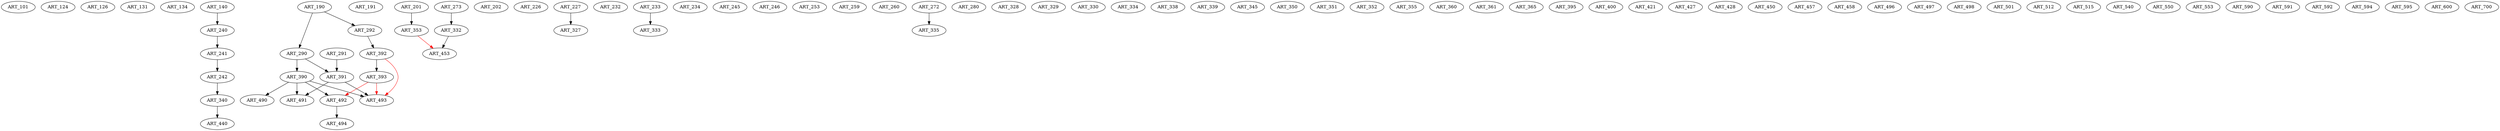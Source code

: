 digraph G {
    ART_101;
    ART_124;
    ART_126;
    ART_131;
    ART_134;
    ART_140;
    ART_190;
    ART_191;
    ART_201;
    ART_202;
    ART_226;
    ART_227;
    ART_232;
    ART_233;
    ART_234;
    edge [color=black];
    ART_140 -> ART_240;
    edge [color=black];
    ART_240 -> ART_241;
    edge [color=black];
    ART_241 -> ART_242;
    ART_245;
    ART_246;
    ART_253;
    ART_259;
    ART_260;
    ART_272;
    ART_273;
    ART_280;
    edge [color=black];
    ART_190 -> ART_290;
    ART_291;
    edge [color=black];
    ART_190 -> ART_292;
    edge [color=black];
    ART_227 -> ART_327;
    ART_328;
    ART_329;
    ART_330;
    edge [color=black];
    ART_273 -> ART_332;
    edge [color=black];
    ART_233 -> ART_333;
    ART_334;
    edge [color=black];
    ART_272 -> ART_335;
    ART_338;
    ART_339;
    edge [color=black];
    ART_242 -> ART_340;
    ART_345;
    ART_350;
    ART_351;
    ART_352;
    edge [color=black];
    ART_201 -> ART_353;
    ART_355;
    ART_360;
    ART_361;
    ART_365;
    edge [color=black];
    ART_290 -> ART_390;
    edge [color=black];
    ART_290 -> ART_391;
    ART_291 -> ART_391;
    edge [color=black];
    ART_292 -> ART_392;
    edge [color=black];
    ART_392 -> ART_393;
    ART_395;
    ART_400;
    ART_421;
    ART_427;
    ART_428;
    edge [color=black];
    ART_340 -> ART_440;
    ART_450;
    edge [color=black];
    ART_332 -> ART_453;
    edge [color=red];
    ART_353 -> ART_453;
    ART_457;
    ART_458;
    edge [color=black];
    ART_390 -> ART_490;
    edge [color=black];
    ART_390 -> ART_491;
    ART_391 -> ART_491;
    edge [color=black];
    ART_390 -> ART_492;
    edge [color=red];
    ART_393 -> ART_492;
    edge [color=black];
    ART_390 -> ART_493;
    ART_391 -> ART_493;
    edge [color=red];
    ART_392 -> ART_493;
    ART_393 -> ART_493;
    edge [color=black];
    ART_492 -> ART_494;
    ART_496;
    ART_497;
    ART_498;
    ART_501;
    ART_512;
    ART_515;
    ART_540;
    ART_550;
    ART_553;
    ART_590;
    ART_591;
    ART_592;
    ART_594;
    ART_595;
    ART_600;
    ART_700;
}
